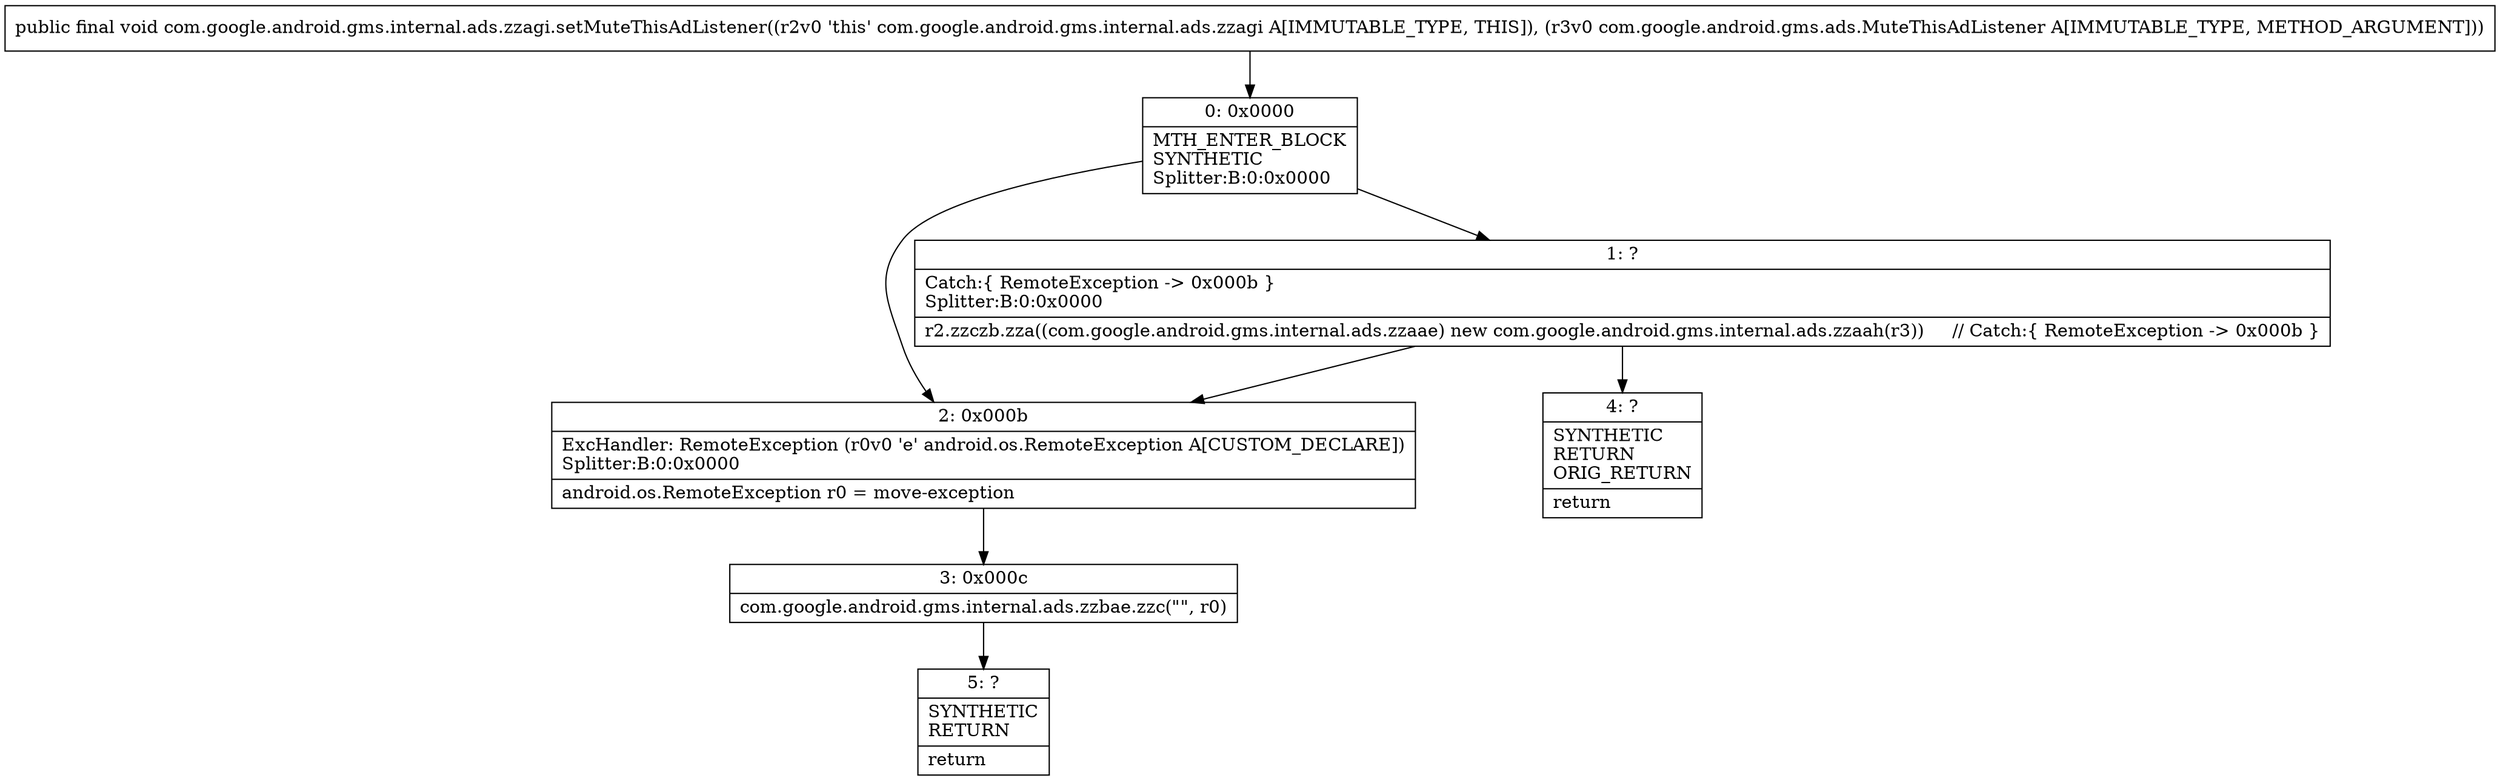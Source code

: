digraph "CFG forcom.google.android.gms.internal.ads.zzagi.setMuteThisAdListener(Lcom\/google\/android\/gms\/ads\/MuteThisAdListener;)V" {
Node_0 [shape=record,label="{0\:\ 0x0000|MTH_ENTER_BLOCK\lSYNTHETIC\lSplitter:B:0:0x0000\l}"];
Node_1 [shape=record,label="{1\:\ ?|Catch:\{ RemoteException \-\> 0x000b \}\lSplitter:B:0:0x0000\l|r2.zzczb.zza((com.google.android.gms.internal.ads.zzaae) new com.google.android.gms.internal.ads.zzaah(r3))     \/\/ Catch:\{ RemoteException \-\> 0x000b \}\l}"];
Node_2 [shape=record,label="{2\:\ 0x000b|ExcHandler: RemoteException (r0v0 'e' android.os.RemoteException A[CUSTOM_DECLARE])\lSplitter:B:0:0x0000\l|android.os.RemoteException r0 = move\-exception\l}"];
Node_3 [shape=record,label="{3\:\ 0x000c|com.google.android.gms.internal.ads.zzbae.zzc(\"\", r0)\l}"];
Node_4 [shape=record,label="{4\:\ ?|SYNTHETIC\lRETURN\lORIG_RETURN\l|return\l}"];
Node_5 [shape=record,label="{5\:\ ?|SYNTHETIC\lRETURN\l|return\l}"];
MethodNode[shape=record,label="{public final void com.google.android.gms.internal.ads.zzagi.setMuteThisAdListener((r2v0 'this' com.google.android.gms.internal.ads.zzagi A[IMMUTABLE_TYPE, THIS]), (r3v0 com.google.android.gms.ads.MuteThisAdListener A[IMMUTABLE_TYPE, METHOD_ARGUMENT])) }"];
MethodNode -> Node_0;
Node_0 -> Node_1;
Node_0 -> Node_2;
Node_1 -> Node_2;
Node_1 -> Node_4;
Node_2 -> Node_3;
Node_3 -> Node_5;
}

